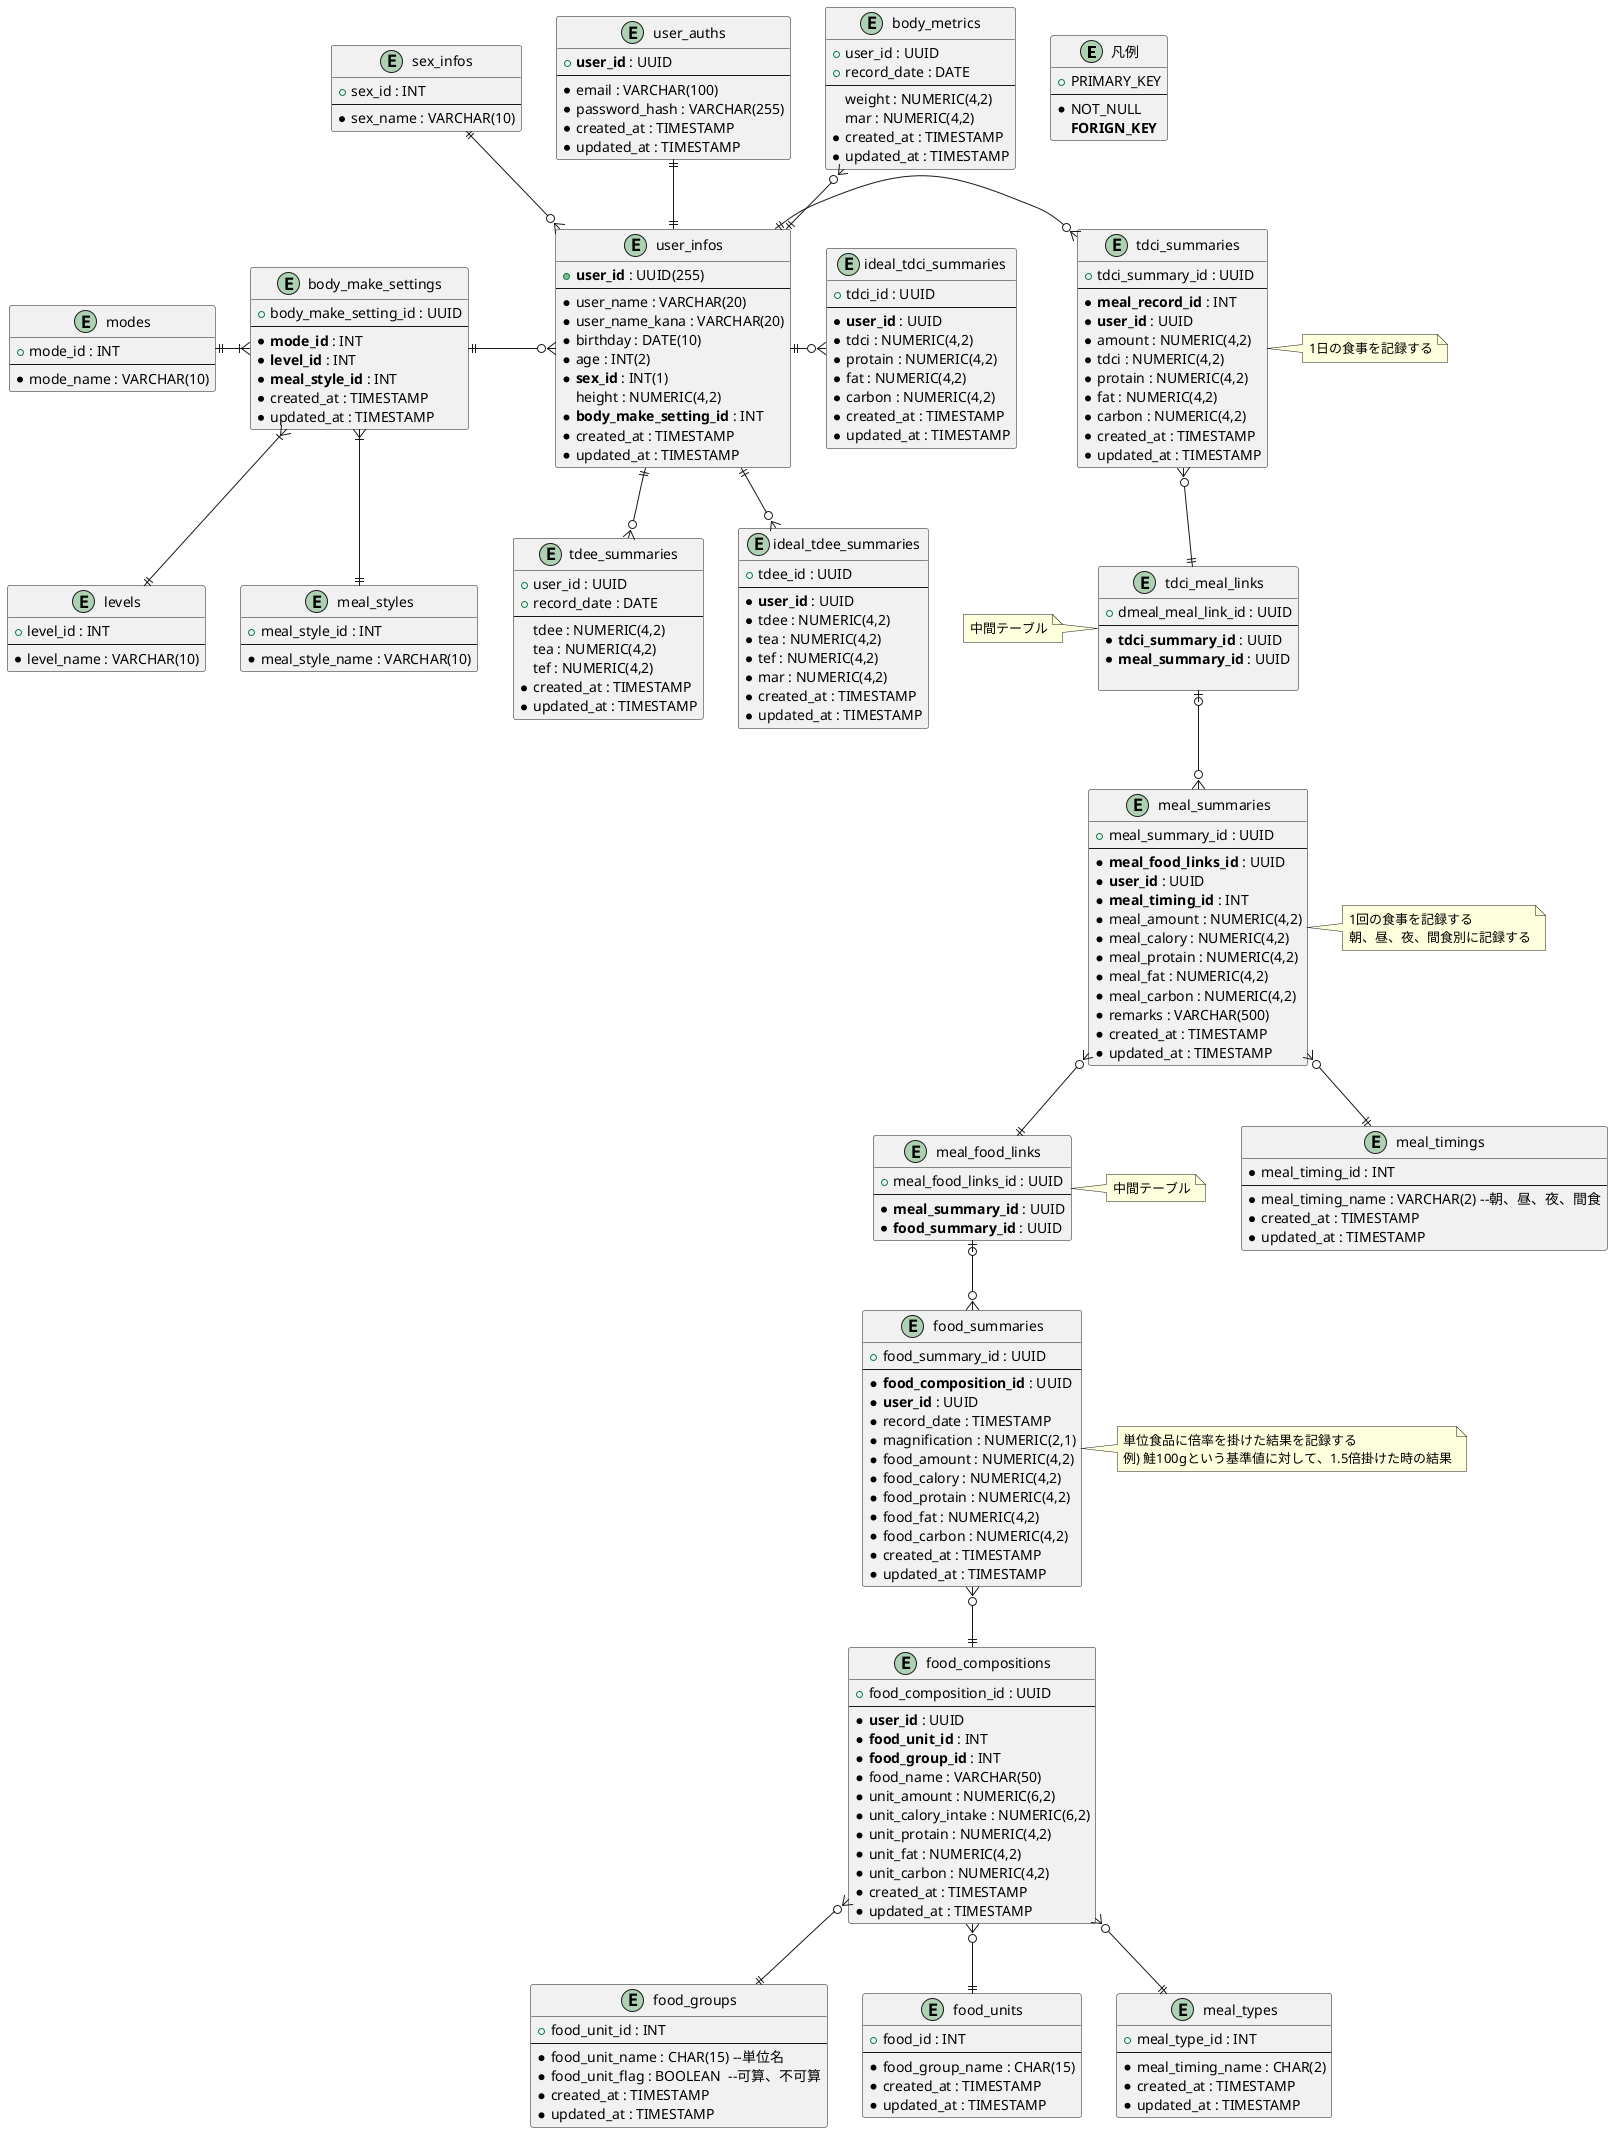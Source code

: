 @startuml

' Entities
'' 凡例
entity "凡例" {
  + PRIMARY_KEY
  --
  * NOT_NULL
  **FORIGN_KEY**
}

'' user
entity "user_infos" {
  + **user_id** : UUID(255)
  --
  * user_name : VARCHAR(20)
  * user_name_kana : VARCHAR(20)
  * birthday : DATE(10)
  * age : INT(2)
  * **sex_id** : INT(1)
  height : NUMERIC(4,2)
  * **body_make_setting_id** : INT
  * created_at : TIMESTAMP
  * updated_at : TIMESTAMP
}

entity "user_auths" {
  + **user_id** : UUID
  --
  * email : VARCHAR(100)
  * password_hash : VARCHAR(255)
  * created_at : TIMESTAMP
  * updated_at : TIMESTAMP
}

entity "body_metrics" {
  + user_id : UUID
  + record_date : DATE
  --
  weight : NUMERIC(4,2)
  mar : NUMERIC(4,2)
  * created_at : TIMESTAMP
  * updated_at : TIMESTAMP
}

entity "tdee_summaries" {
  + user_id : UUID
  + record_date : DATE
  --
  tdee : NUMERIC(4,2)
  tea : NUMERIC(4,2)
  tef : NUMERIC(4,2)
  * created_at : TIMESTAMP
  * updated_at : TIMESTAMP
}

entity "body_make_settings" {
  + body_make_setting_id : UUID
  --
  * **mode_id** : INT
  * **level_id** : INT
  * **meal_style_id** : INT
  * created_at : TIMESTAMP
  * updated_at : TIMESTAMP
}

entity "sex_infos" {
  + sex_id : INT
  --
  * sex_name : VARCHAR(10)
}

entity "modes" {
  + mode_id : INT
  --
  * mode_name : VARCHAR(10)
}

entity "levels" {
  + level_id : INT
  --
  * level_name : VARCHAR(10)
}

entity "meal_styles" {
  + meal_style_id : INT
  --
  * meal_style_name : VARCHAR(10)
}



'' food
entity "tdci_summaries" {
  + tdci_summary_id : UUID
  --
  * **meal_record_id** : INT
  * **user_id** : UUID
  * amount : NUMERIC(4,2)
  * tdci : NUMERIC(4,2)
  * protain : NUMERIC(4,2)
  * fat : NUMERIC(4,2)
  * carbon : NUMERIC(4,2)
  * created_at : TIMESTAMP
  * updated_at : TIMESTAMP
}



entity "tdci_meal_links" {
  + dmeal_meal_link_id : UUID
  --
  * **tdci_summary_id** : UUID
  * **meal_summary_id** : UUID

}

entity "meal_summaries" {
  + meal_summary_id : UUID
  --
  * **meal_food_links_id** : UUID
  * **user_id** : UUID
  * **meal_timing_id** : INT
  * meal_amount : NUMERIC(4,2)
  * meal_calory : NUMERIC(4,2)
  * meal_protain : NUMERIC(4,2)
  * meal_fat : NUMERIC(4,2)
  * meal_carbon : NUMERIC(4,2)
  * remarks : VARCHAR(500)
  * created_at : TIMESTAMP
  * updated_at : TIMESTAMP
}

entity "meal_food_links" {
  + meal_food_links_id : UUID
  --
  * **meal_summary_id** : UUID
  * **food_summary_id** : UUID
}

entity "food_summaries" {
  + food_summary_id : UUID
  --
  * **food_composition_id** : UUID
  * **user_id** : UUID
  * record_date : TIMESTAMP
  * magnification : NUMERIC(2,1)
  * food_amount : NUMERIC(4,2)
  * food_calory : NUMERIC(4,2)
  * food_protain : NUMERIC(4,2)
  * food_fat : NUMERIC(4,2)
  * food_carbon : NUMERIC(4,2)
  * created_at : TIMESTAMP
  * updated_at : TIMESTAMP
}


entity "food_compositions" {
  + food_composition_id : UUID
  --
  * **user_id** : UUID
  * **food_unit_id** : INT
  * **food_group_id** : INT
  * food_name : VARCHAR(50)
  * unit_amount : NUMERIC(6,2)
  * unit_calory_intake : NUMERIC(6,2)
  * unit_protain : NUMERIC(4,2)
  * unit_fat : NUMERIC(4,2)
  * unit_carbon : NUMERIC(4,2)
  * created_at : TIMESTAMP
  * updated_at : TIMESTAMP
}

entity "meal_timings" {
  * meal_timing_id : INT
  --
  * meal_timing_name : VARCHAR(2) --朝、昼、夜、間食
  * created_at : TIMESTAMP
  * updated_at : TIMESTAMP
}

entity "food_groups" {
  + food_unit_id : INT
  --
  * food_unit_name : CHAR(15) --単位名
  * food_unit_flag : BOOLEAN  --可算、不可算
  * created_at : TIMESTAMP
  * updated_at : TIMESTAMP
}

entity "food_units" {
  + food_id : INT
  --
  * food_group_name : CHAR(15)
  * created_at : TIMESTAMP
  * updated_at : TIMESTAMP
}

entity "meal_types" {
  + meal_type_id : INT
  --
  * meal_timing_name : CHAR(2)
  * created_at : TIMESTAMP
  * updated_at : TIMESTAMP
}


entity "ideal_tdci_summaries" {
  + tdci_id : UUID
  --
  * **user_id** : UUID
  * tdci : NUMERIC(4,2)
  * protain : NUMERIC(4,2)
  * fat : NUMERIC(4,2)
  * carbon : NUMERIC(4,2)
  * created_at : TIMESTAMP
  * updated_at : TIMESTAMP
}

entity "ideal_tdee_summaries" {
  + tdee_id : UUID
  --
  * **user_id** : UUID
  * tdee : NUMERIC(4,2)
  * tea : NUMERIC(4,2)
  * tef : NUMERIC(4,2)
  * mar : NUMERIC(4,2)
  * created_at : TIMESTAMP
  * updated_at : TIMESTAMP
}

' note
note right of tdci_summaries
  1日の食事を記録する
end note

note left of tdci_meal_links
  中間テーブル
end note

note right of meal_summaries
  1回の食事を記録する
  朝、昼、夜、間食別に記録する
end note

note right of meal_food_links
  中間テーブル
end note

note right of food_summaries
  単位食品に倍率を掛けた結果を記録する
  例) 鮭100gという基準値に対して、1.5倍掛けた時の結果
end note

' Relationships
'' user
user_infos ||-u-o{ body_metrics
user_infos ||-u-|| user_auths
user_infos }o-u-|| sex_infos
user_infos }o-l-|| body_make_settings
user_infos ||-d-o{ tdee_summaries
user_infos ||-d-o{ ideal_tdee_summaries
user_infos ||-r-o{ ideal_tdci_summaries
user_infos ||-r-o{ tdci_summaries
body_make_settings }|-l-|| modes
body_make_settings }|--|| levels
body_make_settings }|--|| meal_styles

'' food
tdci_summaries }o--|| tdci_meal_links
tdci_meal_links |o--o{ meal_summaries
meal_summaries }o--|| meal_food_links
meal_summaries }o--|| meal_timings
meal_food_links |o--o{ food_summaries
food_summaries }o--|| food_compositions
food_compositions }o--|| food_groups
food_compositions }o--|| food_units
food_compositions }o--|| meal_types

'' summaries

@enduml